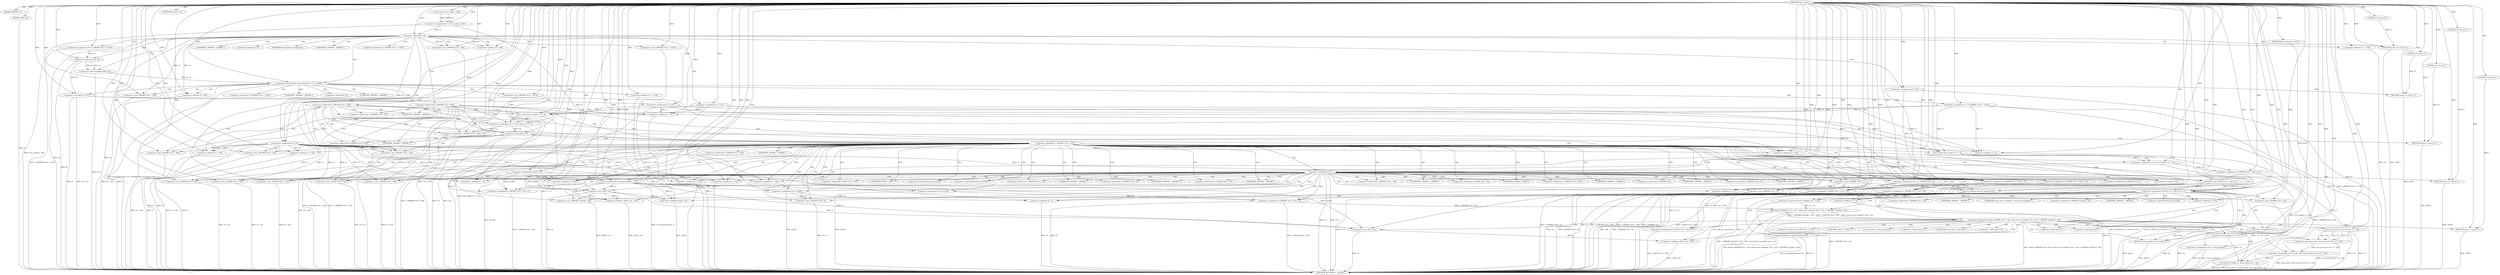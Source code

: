 digraph tftp_connect {  
"1000115" [label = "(METHOD,tftp_connect)" ]
"1000420" [label = "(METHOD_RETURN,int __fastcall)" ]
"1000116" [label = "(PARAM,_DWORD *a1)" ]
"1000117" [label = "(PARAM,_BYTE *a2)" ]
"1000133" [label = "(<operator>.assignment,v4 = Curl_ccalloc(1, 336))" ]
"1000135" [label = "(Curl_ccalloc,Curl_ccalloc(1, 336))" ]
"1000138" [label = "(<operator>.assignment,a1[188] = v4)" ]
"1000144" [label = "(<operator>.logicalNot,!v4)" ]
"1000146" [label = "(RETURN,return 27;,return 27;)" ]
"1000147" [label = "(LITERAL,27,return 27;)" ]
"1000148" [label = "(<operator>.assignment,v5 = v4)" ]
"1000151" [label = "(<operator>.assignment,v6 = *(_DWORD *)(*a1 + 1576))" ]
"1000154" [label = "(<operator>.cast,(_DWORD *)(*a1 + 1576))" ]
"1000156" [label = "(<operator>.addition,*a1 + 1576)" ]
"1000161" [label = "(IDENTIFIER,v6,if ( v6 ))" ]
"1000164" [label = "(<operator>.greaterThan,(unsigned int)(v6 - 8) > 0xFFB0)" ]
"1000165" [label = "(<operator>.cast,(unsigned int)(v6 - 8))" ]
"1000167" [label = "(<operator>.subtraction,v6 - 8)" ]
"1000171" [label = "(RETURN,return 71;,return 71;)" ]
"1000172" [label = "(LITERAL,71,return 71;)" ]
"1000173" [label = "(<operator>.assignment,v7 = *(_DWORD *)(*a1 + 1576))" ]
"1000176" [label = "(<operator>.cast,(_DWORD *)(*a1 + 1576))" ]
"1000178" [label = "(<operator>.addition,*a1 + 1576)" ]
"1000183" [label = "(<operator>.lessThan,v6 < 512)" ]
"1000186" [label = "(<operator>.assignment,v7 = 512)" ]
"1000191" [label = "(<operator>.cast,(_DWORD *)(v4 + 328))" ]
"1000193" [label = "(<operator>.addition,v4 + 328)" ]
"1000199" [label = "(<operator>.assignment,v6 = 512)" ]
"1000202" [label = "(<operator>.assignment,v7 = 512)" ]
"1000207" [label = "(<operator>.cast,(_DWORD *)(v4 + 328))" ]
"1000209" [label = "(<operator>.addition,v4 + 328)" ]
"1000213" [label = "(<operator>.assignment,v12 = Curl_ccalloc(1, v7 + 4))" ]
"1000215" [label = "(Curl_ccalloc,Curl_ccalloc(1, v7 + 4))" ]
"1000217" [label = "(<operator>.addition,v7 + 4)" ]
"1000220" [label = "(<operator>.assignment,*(_DWORD *)(v5 + 328) = v12)" ]
"1000222" [label = "(<operator>.cast,(_DWORD *)(v5 + 328))" ]
"1000224" [label = "(<operator>.addition,v5 + 328)" ]
"1000229" [label = "(<operator>.logicalNot,!v12)" ]
"1000231" [label = "(RETURN,return 27;,return 27;)" ]
"1000232" [label = "(LITERAL,27,return 27;)" ]
"1000235" [label = "(<operator>.logicalNot,!*(_DWORD *)(v5 + 332))" ]
"1000237" [label = "(<operator>.cast,(_DWORD *)(v5 + 332))" ]
"1000239" [label = "(<operator>.addition,v5 + 332)" ]
"1000243" [label = "(<operator>.assignment,v13 = Curl_ccalloc(1, v7 + 4))" ]
"1000245" [label = "(Curl_ccalloc,Curl_ccalloc(1, v7 + 4))" ]
"1000247" [label = "(<operator>.addition,v7 + 4)" ]
"1000250" [label = "(<operator>.assignment,*(_DWORD *)(v5 + 332) = v13)" ]
"1000252" [label = "(<operator>.cast,(_DWORD *)(v5 + 332))" ]
"1000254" [label = "(<operator>.addition,v5 + 332)" ]
"1000259" [label = "(<operator>.logicalNot,!v13)" ]
"1000261" [label = "(RETURN,return 27;,return 27;)" ]
"1000262" [label = "(LITERAL,27,return 27;)" ]
"1000263" [label = "(Curl_conncontrol,Curl_conncontrol(a1, 1))" ]
"1000266" [label = "(<operator>.assignment,v8 = a1[20])" ]
"1000271" [label = "(<operator>.assignment,v9 = a1[105])" ]
"1000276" [label = "(<operator>.assignment,*(_DWORD *)(v5 + 16) = a1)" ]
"1000278" [label = "(<operator>.cast,(_DWORD *)(v5 + 16))" ]
"1000280" [label = "(<operator>.addition,v5 + 16)" ]
"1000284" [label = "(<operator>.assignment,v10 = *(_DWORD *)(v8 + 4))" ]
"1000287" [label = "(<operator>.cast,(_DWORD *)(v8 + 4))" ]
"1000289" [label = "(<operator>.addition,v8 + 4)" ]
"1000292" [label = "(<operator>.assignment,*(_DWORD *)(v5 + 20) = v9)" ]
"1000294" [label = "(<operator>.cast,(_DWORD *)(v5 + 20))" ]
"1000296" [label = "(<operator>.addition,v5 + 20)" ]
"1000300" [label = "(<operator>.assignment,*(_DWORD *)(v5 + 324) = v6)" ]
"1000302" [label = "(<operator>.cast,(_DWORD *)(v5 + 324))" ]
"1000304" [label = "(<operator>.addition,v5 + 324)" ]
"1000308" [label = "(<operator>.assignment,*(_WORD *)(v5 + 52) = v10)" ]
"1000310" [label = "(<operator>.cast,(_WORD *)(v5 + 52))" ]
"1000312" [label = "(<operator>.addition,v5 + 52)" ]
"1000316" [label = "(<operator>.assignment,*(_DWORD *)(v5 + 320) = 512)" ]
"1000318" [label = "(<operator>.cast,(_DWORD *)(v5 + 320))" ]
"1000320" [label = "(<operator>.addition,v5 + 320)" ]
"1000324" [label = "(<operator>.assignment,*(_DWORD *)v5 = 0)" ]
"1000326" [label = "(<operator>.cast,(_DWORD *)v5)" ]
"1000330" [label = "(<operator>.assignment,*(_DWORD *)(v5 + 8) = -100)" ]
"1000332" [label = "(<operator>.cast,(_DWORD *)(v5 + 8))" ]
"1000334" [label = "(<operator>.addition,v5 + 8)" ]
"1000337" [label = "(<operator>.minus,-100)" ]
"1000339" [label = "(tftp_set_timeouts,tftp_set_timeouts(v5))" ]
"1000342" [label = "(<operator>.notEquals,(*((_BYTE *)a1 + 591) & 2) != 0)" ]
"1000343" [label = "(<operator>.and,*((_BYTE *)a1 + 591) & 2)" ]
"1000345" [label = "(<operator>.addition,(_BYTE *)a1 + 591)" ]
"1000346" [label = "(<operator>.cast,(_BYTE *)a1)" ]
"1000354" [label = "(Curl_pgrsStartNow,Curl_pgrsStartNow(*a1))" ]
"1000357" [label = "(<operator>.assignment,result = 0)" ]
"1000360" [label = "(<operator>.assignment,*a2 = 1)" ]
"1000364" [label = "(RETURN,return result;,return result;)" ]
"1000365" [label = "(IDENTIFIER,result,return result;)" ]
"1000367" [label = "(<operator>.logicalNot,!bind(*(_DWORD *)(v5 + 20), (const struct sockaddr *)(v5 + 52), *(_DWORD *)(a1[20] + 16)))" ]
"1000368" [label = "(bind,bind(*(_DWORD *)(v5 + 20), (const struct sockaddr *)(v5 + 52), *(_DWORD *)(a1[20] + 16)))" ]
"1000370" [label = "(<operator>.cast,(_DWORD *)(v5 + 20))" ]
"1000372" [label = "(<operator>.addition,v5 + 20)" ]
"1000375" [label = "(<operator>.cast,(const struct sockaddr *)(v5 + 52))" ]
"1000377" [label = "(<operator>.addition,v5 + 52)" ]
"1000381" [label = "(<operator>.cast,(_DWORD *)(a1[20] + 16))" ]
"1000383" [label = "(<operator>.addition,a1[20] + 16)" ]
"1000389" [label = "(<operators>.assignmentOr,*((_BYTE *)a1 + 591) |= 2u)" ]
"1000391" [label = "(<operator>.addition,(_BYTE *)a1 + 591)" ]
"1000392" [label = "(<operator>.cast,(_BYTE *)a1)" ]
"1000398" [label = "(<operator>.assignment,v14 = _errno_location())" ]
"1000401" [label = "(<operator>.assignment,v15 = *a1)" ]
"1000405" [label = "(<operator>.assignment,v16 = (const char *)Curl_strerror(*v14, v17, 128))" ]
"1000407" [label = "(<operator>.cast,(const char *)Curl_strerror(*v14, v17, 128))" ]
"1000409" [label = "(Curl_strerror,Curl_strerror(*v14, v17, 128))" ]
"1000414" [label = "(Curl_failf,Curl_failf(v15, \"bind() failed; %s\", v16))" ]
"1000418" [label = "(RETURN,return 7;,return 7;)" ]
"1000419" [label = "(LITERAL,7,return 7;)" ]
"1000153" [label = "(<operator>.indirection,*(_DWORD *)(*a1 + 1576))" ]
"1000155" [label = "(UNKNOWN,_DWORD *,_DWORD *)" ]
"1000157" [label = "(<operator>.indirection,*a1)" ]
"1000166" [label = "(UNKNOWN,unsigned int,unsigned int)" ]
"1000175" [label = "(<operator>.indirection,*(_DWORD *)(*a1 + 1576))" ]
"1000177" [label = "(UNKNOWN,_DWORD *,_DWORD *)" ]
"1000179" [label = "(<operator>.indirection,*a1)" ]
"1000190" [label = "(<operator>.indirection,*(_DWORD *)(v4 + 328))" ]
"1000192" [label = "(UNKNOWN,_DWORD *,_DWORD *)" ]
"1000206" [label = "(<operator>.indirection,*(_DWORD *)(v4 + 328))" ]
"1000208" [label = "(UNKNOWN,_DWORD *,_DWORD *)" ]
"1000221" [label = "(<operator>.indirection,*(_DWORD *)(v5 + 328))" ]
"1000223" [label = "(UNKNOWN,_DWORD *,_DWORD *)" ]
"1000236" [label = "(<operator>.indirection,*(_DWORD *)(v5 + 332))" ]
"1000238" [label = "(UNKNOWN,_DWORD *,_DWORD *)" ]
"1000251" [label = "(<operator>.indirection,*(_DWORD *)(v5 + 332))" ]
"1000253" [label = "(UNKNOWN,_DWORD *,_DWORD *)" ]
"1000268" [label = "(<operator>.indirectIndexAccess,a1[20])" ]
"1000273" [label = "(<operator>.indirectIndexAccess,a1[105])" ]
"1000277" [label = "(<operator>.indirection,*(_DWORD *)(v5 + 16))" ]
"1000279" [label = "(UNKNOWN,_DWORD *,_DWORD *)" ]
"1000286" [label = "(<operator>.indirection,*(_DWORD *)(v8 + 4))" ]
"1000288" [label = "(UNKNOWN,_DWORD *,_DWORD *)" ]
"1000293" [label = "(<operator>.indirection,*(_DWORD *)(v5 + 20))" ]
"1000295" [label = "(UNKNOWN,_DWORD *,_DWORD *)" ]
"1000301" [label = "(<operator>.indirection,*(_DWORD *)(v5 + 324))" ]
"1000303" [label = "(UNKNOWN,_DWORD *,_DWORD *)" ]
"1000309" [label = "(<operator>.indirection,*(_WORD *)(v5 + 52))" ]
"1000311" [label = "(UNKNOWN,_WORD *,_WORD *)" ]
"1000317" [label = "(<operator>.indirection,*(_DWORD *)(v5 + 320))" ]
"1000319" [label = "(UNKNOWN,_DWORD *,_DWORD *)" ]
"1000325" [label = "(<operator>.indirection,*(_DWORD *)v5)" ]
"1000327" [label = "(UNKNOWN,_DWORD *,_DWORD *)" ]
"1000331" [label = "(<operator>.indirection,*(_DWORD *)(v5 + 8))" ]
"1000333" [label = "(UNKNOWN,_DWORD *,_DWORD *)" ]
"1000344" [label = "(<operator>.indirection,*((_BYTE *)a1 + 591))" ]
"1000347" [label = "(UNKNOWN,_BYTE *,_BYTE *)" ]
"1000355" [label = "(<operator>.indirection,*a1)" ]
"1000361" [label = "(<operator>.indirection,*a2)" ]
"1000369" [label = "(<operator>.indirection,*(_DWORD *)(v5 + 20))" ]
"1000371" [label = "(UNKNOWN,_DWORD *,_DWORD *)" ]
"1000376" [label = "(UNKNOWN,const struct sockaddr *,const struct sockaddr *)" ]
"1000380" [label = "(<operator>.indirection,*(_DWORD *)(a1[20] + 16))" ]
"1000382" [label = "(UNKNOWN,_DWORD *,_DWORD *)" ]
"1000384" [label = "(<operator>.indirectIndexAccess,a1[20])" ]
"1000390" [label = "(<operator>.indirection,*((_BYTE *)a1 + 591))" ]
"1000393" [label = "(UNKNOWN,_BYTE *,_BYTE *)" ]
"1000400" [label = "(_errno_location,_errno_location())" ]
"1000403" [label = "(<operator>.indirection,*a1)" ]
"1000408" [label = "(UNKNOWN,const char *,const char *)" ]
"1000410" [label = "(<operator>.indirection,*v14)" ]
  "1000231" -> "1000420"  [ label = "DDG: <RET>"] 
  "1000418" -> "1000420"  [ label = "DDG: <RET>"] 
  "1000364" -> "1000420"  [ label = "DDG: <RET>"] 
  "1000173" -> "1000420"  [ label = "DDG: v7"] 
  "1000191" -> "1000420"  [ label = "DDG: v4 + 328"] 
  "1000259" -> "1000420"  [ label = "DDG: v13"] 
  "1000287" -> "1000420"  [ label = "DDG: v8 + 4"] 
  "1000164" -> "1000420"  [ label = "DDG: (unsigned int)(v6 - 8) > 0xFFB0"] 
  "1000165" -> "1000420"  [ label = "DDG: v6 - 8"] 
  "1000144" -> "1000420"  [ label = "DDG: !v4"] 
  "1000217" -> "1000420"  [ label = "DDG: v7"] 
  "1000193" -> "1000420"  [ label = "DDG: v4"] 
  "1000342" -> "1000420"  [ label = "DDG: (*((_BYTE *)a1 + 591) & 2) != 0"] 
  "1000392" -> "1000420"  [ label = "DDG: a1"] 
  "1000199" -> "1000420"  [ label = "DDG: v6"] 
  "1000346" -> "1000420"  [ label = "DDG: a1"] 
  "1000405" -> "1000420"  [ label = "DDG: (const char *)Curl_strerror(*v14, v17, 128)"] 
  "1000202" -> "1000420"  [ label = "DDG: v7"] 
  "1000138" -> "1000420"  [ label = "DDG: a1[188]"] 
  "1000117" -> "1000420"  [ label = "DDG: a2"] 
  "1000300" -> "1000420"  [ label = "DDG: v6"] 
  "1000324" -> "1000420"  [ label = "DDG: *(_DWORD *)v5"] 
  "1000237" -> "1000420"  [ label = "DDG: v5 + 332"] 
  "1000343" -> "1000420"  [ label = "DDG: *((_BYTE *)a1 + 591)"] 
  "1000259" -> "1000420"  [ label = "DDG: !v13"] 
  "1000330" -> "1000420"  [ label = "DDG: -100"] 
  "1000414" -> "1000420"  [ label = "DDG: v15"] 
  "1000183" -> "1000420"  [ label = "DDG: v6"] 
  "1000414" -> "1000420"  [ label = "DDG: v16"] 
  "1000156" -> "1000420"  [ label = "DDG: *a1"] 
  "1000215" -> "1000420"  [ label = "DDG: v7 + 4"] 
  "1000176" -> "1000420"  [ label = "DDG: *a1 + 1576"] 
  "1000332" -> "1000420"  [ label = "DDG: v5 + 8"] 
  "1000229" -> "1000420"  [ label = "DDG: v12"] 
  "1000368" -> "1000420"  [ label = "DDG: *(_DWORD *)(v5 + 20)"] 
  "1000391" -> "1000420"  [ label = "DDG: (_BYTE *)a1"] 
  "1000229" -> "1000420"  [ label = "DDG: !v12"] 
  "1000289" -> "1000420"  [ label = "DDG: v8"] 
  "1000220" -> "1000420"  [ label = "DDG: *(_DWORD *)(v5 + 328)"] 
  "1000368" -> "1000420"  [ label = "DDG: *(_DWORD *)(a1[20] + 16)"] 
  "1000354" -> "1000420"  [ label = "DDG: *a1"] 
  "1000294" -> "1000420"  [ label = "DDG: v5 + 20"] 
  "1000318" -> "1000420"  [ label = "DDG: v5 + 320"] 
  "1000383" -> "1000420"  [ label = "DDG: a1[20]"] 
  "1000300" -> "1000420"  [ label = "DDG: *(_DWORD *)(v5 + 324)"] 
  "1000151" -> "1000420"  [ label = "DDG: *(_DWORD *)(*a1 + 1576)"] 
  "1000398" -> "1000420"  [ label = "DDG: _errno_location()"] 
  "1000367" -> "1000420"  [ label = "DDG: bind(*(_DWORD *)(v5 + 20), (const struct sockaddr *)(v5 + 52), *(_DWORD *)(a1[20] + 16))"] 
  "1000266" -> "1000420"  [ label = "DDG: a1[20]"] 
  "1000183" -> "1000420"  [ label = "DDG: v6 < 512"] 
  "1000222" -> "1000420"  [ label = "DDG: v5 + 328"] 
  "1000148" -> "1000420"  [ label = "DDG: v4"] 
  "1000148" -> "1000420"  [ label = "DDG: v5"] 
  "1000235" -> "1000420"  [ label = "DDG: *(_DWORD *)(v5 + 332)"] 
  "1000245" -> "1000420"  [ label = "DDG: v7 + 4"] 
  "1000213" -> "1000420"  [ label = "DDG: Curl_ccalloc(1, v7 + 4)"] 
  "1000401" -> "1000420"  [ label = "DDG: *a1"] 
  "1000276" -> "1000420"  [ label = "DDG: *(_DWORD *)(v5 + 16)"] 
  "1000409" -> "1000420"  [ label = "DDG: *v14"] 
  "1000263" -> "1000420"  [ label = "DDG: Curl_conncontrol(a1, 1)"] 
  "1000302" -> "1000420"  [ label = "DDG: v5 + 324"] 
  "1000345" -> "1000420"  [ label = "DDG: (_BYTE *)a1"] 
  "1000367" -> "1000420"  [ label = "DDG: !bind(*(_DWORD *)(v5 + 20), (const struct sockaddr *)(v5 + 52), *(_DWORD *)(a1[20] + 16))"] 
  "1000377" -> "1000420"  [ label = "DDG: v5"] 
  "1000292" -> "1000420"  [ label = "DDG: *(_DWORD *)(v5 + 20)"] 
  "1000254" -> "1000420"  [ label = "DDG: v5"] 
  "1000360" -> "1000420"  [ label = "DDG: *a2"] 
  "1000247" -> "1000420"  [ label = "DDG: v7"] 
  "1000342" -> "1000420"  [ label = "DDG: *((_BYTE *)a1 + 591) & 2"] 
  "1000284" -> "1000420"  [ label = "DDG: *(_DWORD *)(v8 + 4)"] 
  "1000224" -> "1000420"  [ label = "DDG: v5"] 
  "1000370" -> "1000420"  [ label = "DDG: v5 + 20"] 
  "1000316" -> "1000420"  [ label = "DDG: *(_DWORD *)(v5 + 320)"] 
  "1000207" -> "1000420"  [ label = "DDG: v4 + 328"] 
  "1000308" -> "1000420"  [ label = "DDG: v10"] 
  "1000133" -> "1000420"  [ label = "DDG: Curl_ccalloc(1, 336)"] 
  "1000278" -> "1000420"  [ label = "DDG: v5 + 16"] 
  "1000154" -> "1000420"  [ label = "DDG: *a1 + 1576"] 
  "1000186" -> "1000420"  [ label = "DDG: v7"] 
  "1000271" -> "1000420"  [ label = "DDG: a1[105]"] 
  "1000375" -> "1000420"  [ label = "DDG: v5 + 52"] 
  "1000178" -> "1000420"  [ label = "DDG: *a1"] 
  "1000292" -> "1000420"  [ label = "DDG: v9"] 
  "1000339" -> "1000420"  [ label = "DDG: tftp_set_timeouts(v5)"] 
  "1000354" -> "1000420"  [ label = "DDG: Curl_pgrsStartNow(*a1)"] 
  "1000368" -> "1000420"  [ label = "DDG: (const struct sockaddr *)(v5 + 52)"] 
  "1000407" -> "1000420"  [ label = "DDG: Curl_strerror(*v14, v17, 128)"] 
  "1000409" -> "1000420"  [ label = "DDG: v17"] 
  "1000144" -> "1000420"  [ label = "DDG: v4"] 
  "1000381" -> "1000420"  [ label = "DDG: a1[20] + 16"] 
  "1000209" -> "1000420"  [ label = "DDG: v4"] 
  "1000398" -> "1000420"  [ label = "DDG: v14"] 
  "1000339" -> "1000420"  [ label = "DDG: v5"] 
  "1000252" -> "1000420"  [ label = "DDG: v5 + 332"] 
  "1000308" -> "1000420"  [ label = "DDG: *(_WORD *)(v5 + 52)"] 
  "1000173" -> "1000420"  [ label = "DDG: *(_DWORD *)(*a1 + 1576)"] 
  "1000243" -> "1000420"  [ label = "DDG: Curl_ccalloc(1, v7 + 4)"] 
  "1000357" -> "1000420"  [ label = "DDG: result"] 
  "1000310" -> "1000420"  [ label = "DDG: v5 + 52"] 
  "1000167" -> "1000420"  [ label = "DDG: v6"] 
  "1000164" -> "1000420"  [ label = "DDG: (unsigned int)(v6 - 8)"] 
  "1000389" -> "1000420"  [ label = "DDG: *((_BYTE *)a1 + 591)"] 
  "1000235" -> "1000420"  [ label = "DDG: !*(_DWORD *)(v5 + 332)"] 
  "1000250" -> "1000420"  [ label = "DDG: *(_DWORD *)(v5 + 332)"] 
  "1000414" -> "1000420"  [ label = "DDG: Curl_failf(v15, \"bind() failed; %s\", v16)"] 
  "1000330" -> "1000420"  [ label = "DDG: *(_DWORD *)(v5 + 8)"] 
  "1000146" -> "1000420"  [ label = "DDG: <RET>"] 
  "1000171" -> "1000420"  [ label = "DDG: <RET>"] 
  "1000261" -> "1000420"  [ label = "DDG: <RET>"] 
  "1000115" -> "1000116"  [ label = "DDG: "] 
  "1000115" -> "1000117"  [ label = "DDG: "] 
  "1000135" -> "1000133"  [ label = "DDG: 1"] 
  "1000135" -> "1000133"  [ label = "DDG: 336"] 
  "1000115" -> "1000133"  [ label = "DDG: "] 
  "1000115" -> "1000135"  [ label = "DDG: "] 
  "1000133" -> "1000138"  [ label = "DDG: v4"] 
  "1000115" -> "1000138"  [ label = "DDG: "] 
  "1000115" -> "1000144"  [ label = "DDG: "] 
  "1000133" -> "1000144"  [ label = "DDG: v4"] 
  "1000147" -> "1000146"  [ label = "DDG: 27"] 
  "1000115" -> "1000146"  [ label = "DDG: "] 
  "1000115" -> "1000147"  [ label = "DDG: "] 
  "1000144" -> "1000148"  [ label = "DDG: v4"] 
  "1000115" -> "1000148"  [ label = "DDG: "] 
  "1000115" -> "1000151"  [ label = "DDG: "] 
  "1000115" -> "1000154"  [ label = "DDG: "] 
  "1000115" -> "1000156"  [ label = "DDG: "] 
  "1000115" -> "1000161"  [ label = "DDG: "] 
  "1000165" -> "1000164"  [ label = "DDG: v6 - 8"] 
  "1000167" -> "1000165"  [ label = "DDG: v6"] 
  "1000167" -> "1000165"  [ label = "DDG: 8"] 
  "1000151" -> "1000167"  [ label = "DDG: v6"] 
  "1000115" -> "1000167"  [ label = "DDG: "] 
  "1000115" -> "1000164"  [ label = "DDG: "] 
  "1000172" -> "1000171"  [ label = "DDG: 71"] 
  "1000115" -> "1000171"  [ label = "DDG: "] 
  "1000115" -> "1000172"  [ label = "DDG: "] 
  "1000115" -> "1000173"  [ label = "DDG: "] 
  "1000115" -> "1000176"  [ label = "DDG: "] 
  "1000115" -> "1000178"  [ label = "DDG: "] 
  "1000167" -> "1000183"  [ label = "DDG: v6"] 
  "1000115" -> "1000183"  [ label = "DDG: "] 
  "1000115" -> "1000186"  [ label = "DDG: "] 
  "1000115" -> "1000191"  [ label = "DDG: "] 
  "1000144" -> "1000191"  [ label = "DDG: v4"] 
  "1000115" -> "1000193"  [ label = "DDG: "] 
  "1000144" -> "1000193"  [ label = "DDG: v4"] 
  "1000115" -> "1000199"  [ label = "DDG: "] 
  "1000115" -> "1000202"  [ label = "DDG: "] 
  "1000115" -> "1000207"  [ label = "DDG: "] 
  "1000144" -> "1000207"  [ label = "DDG: v4"] 
  "1000115" -> "1000209"  [ label = "DDG: "] 
  "1000144" -> "1000209"  [ label = "DDG: v4"] 
  "1000215" -> "1000213"  [ label = "DDG: 1"] 
  "1000215" -> "1000213"  [ label = "DDG: v7 + 4"] 
  "1000115" -> "1000213"  [ label = "DDG: "] 
  "1000115" -> "1000215"  [ label = "DDG: "] 
  "1000202" -> "1000215"  [ label = "DDG: v7"] 
  "1000173" -> "1000215"  [ label = "DDG: v7"] 
  "1000186" -> "1000215"  [ label = "DDG: v7"] 
  "1000202" -> "1000217"  [ label = "DDG: v7"] 
  "1000173" -> "1000217"  [ label = "DDG: v7"] 
  "1000186" -> "1000217"  [ label = "DDG: v7"] 
  "1000115" -> "1000217"  [ label = "DDG: "] 
  "1000213" -> "1000220"  [ label = "DDG: v12"] 
  "1000115" -> "1000220"  [ label = "DDG: "] 
  "1000148" -> "1000222"  [ label = "DDG: v5"] 
  "1000115" -> "1000222"  [ label = "DDG: "] 
  "1000148" -> "1000224"  [ label = "DDG: v5"] 
  "1000115" -> "1000224"  [ label = "DDG: "] 
  "1000115" -> "1000229"  [ label = "DDG: "] 
  "1000213" -> "1000229"  [ label = "DDG: v12"] 
  "1000232" -> "1000231"  [ label = "DDG: 27"] 
  "1000115" -> "1000231"  [ label = "DDG: "] 
  "1000115" -> "1000232"  [ label = "DDG: "] 
  "1000148" -> "1000237"  [ label = "DDG: v5"] 
  "1000115" -> "1000237"  [ label = "DDG: "] 
  "1000148" -> "1000239"  [ label = "DDG: v5"] 
  "1000115" -> "1000239"  [ label = "DDG: "] 
  "1000245" -> "1000243"  [ label = "DDG: 1"] 
  "1000245" -> "1000243"  [ label = "DDG: v7 + 4"] 
  "1000115" -> "1000243"  [ label = "DDG: "] 
  "1000115" -> "1000245"  [ label = "DDG: "] 
  "1000202" -> "1000245"  [ label = "DDG: v7"] 
  "1000173" -> "1000245"  [ label = "DDG: v7"] 
  "1000186" -> "1000245"  [ label = "DDG: v7"] 
  "1000202" -> "1000247"  [ label = "DDG: v7"] 
  "1000173" -> "1000247"  [ label = "DDG: v7"] 
  "1000186" -> "1000247"  [ label = "DDG: v7"] 
  "1000115" -> "1000247"  [ label = "DDG: "] 
  "1000243" -> "1000250"  [ label = "DDG: v13"] 
  "1000115" -> "1000250"  [ label = "DDG: "] 
  "1000115" -> "1000252"  [ label = "DDG: "] 
  "1000148" -> "1000252"  [ label = "DDG: v5"] 
  "1000115" -> "1000254"  [ label = "DDG: "] 
  "1000148" -> "1000254"  [ label = "DDG: v5"] 
  "1000115" -> "1000259"  [ label = "DDG: "] 
  "1000243" -> "1000259"  [ label = "DDG: v13"] 
  "1000262" -> "1000261"  [ label = "DDG: 27"] 
  "1000115" -> "1000261"  [ label = "DDG: "] 
  "1000115" -> "1000262"  [ label = "DDG: "] 
  "1000138" -> "1000263"  [ label = "DDG: a1[188]"] 
  "1000115" -> "1000263"  [ label = "DDG: "] 
  "1000263" -> "1000266"  [ label = "DDG: a1"] 
  "1000115" -> "1000266"  [ label = "DDG: "] 
  "1000263" -> "1000271"  [ label = "DDG: a1"] 
  "1000115" -> "1000271"  [ label = "DDG: "] 
  "1000138" -> "1000276"  [ label = "DDG: a1[188]"] 
  "1000263" -> "1000276"  [ label = "DDG: a1"] 
  "1000115" -> "1000276"  [ label = "DDG: "] 
  "1000115" -> "1000278"  [ label = "DDG: "] 
  "1000148" -> "1000278"  [ label = "DDG: v5"] 
  "1000115" -> "1000280"  [ label = "DDG: "] 
  "1000148" -> "1000280"  [ label = "DDG: v5"] 
  "1000115" -> "1000284"  [ label = "DDG: "] 
  "1000266" -> "1000287"  [ label = "DDG: v8"] 
  "1000115" -> "1000287"  [ label = "DDG: "] 
  "1000266" -> "1000289"  [ label = "DDG: v8"] 
  "1000115" -> "1000289"  [ label = "DDG: "] 
  "1000271" -> "1000292"  [ label = "DDG: v9"] 
  "1000115" -> "1000292"  [ label = "DDG: "] 
  "1000115" -> "1000294"  [ label = "DDG: "] 
  "1000148" -> "1000294"  [ label = "DDG: v5"] 
  "1000115" -> "1000296"  [ label = "DDG: "] 
  "1000148" -> "1000296"  [ label = "DDG: v5"] 
  "1000199" -> "1000300"  [ label = "DDG: v6"] 
  "1000183" -> "1000300"  [ label = "DDG: v6"] 
  "1000115" -> "1000300"  [ label = "DDG: "] 
  "1000115" -> "1000302"  [ label = "DDG: "] 
  "1000148" -> "1000302"  [ label = "DDG: v5"] 
  "1000115" -> "1000304"  [ label = "DDG: "] 
  "1000148" -> "1000304"  [ label = "DDG: v5"] 
  "1000284" -> "1000308"  [ label = "DDG: v10"] 
  "1000115" -> "1000308"  [ label = "DDG: "] 
  "1000115" -> "1000310"  [ label = "DDG: "] 
  "1000148" -> "1000310"  [ label = "DDG: v5"] 
  "1000115" -> "1000312"  [ label = "DDG: "] 
  "1000148" -> "1000312"  [ label = "DDG: v5"] 
  "1000115" -> "1000316"  [ label = "DDG: "] 
  "1000115" -> "1000318"  [ label = "DDG: "] 
  "1000148" -> "1000318"  [ label = "DDG: v5"] 
  "1000115" -> "1000320"  [ label = "DDG: "] 
  "1000148" -> "1000320"  [ label = "DDG: v5"] 
  "1000115" -> "1000324"  [ label = "DDG: "] 
  "1000115" -> "1000326"  [ label = "DDG: "] 
  "1000148" -> "1000326"  [ label = "DDG: v5"] 
  "1000337" -> "1000330"  [ label = "DDG: 100"] 
  "1000326" -> "1000332"  [ label = "DDG: v5"] 
  "1000115" -> "1000332"  [ label = "DDG: "] 
  "1000326" -> "1000334"  [ label = "DDG: v5"] 
  "1000115" -> "1000334"  [ label = "DDG: "] 
  "1000115" -> "1000337"  [ label = "DDG: "] 
  "1000115" -> "1000339"  [ label = "DDG: "] 
  "1000326" -> "1000339"  [ label = "DDG: v5"] 
  "1000343" -> "1000342"  [ label = "DDG: *((_BYTE *)a1 + 591)"] 
  "1000343" -> "1000342"  [ label = "DDG: 2"] 
  "1000346" -> "1000345"  [ label = "DDG: a1"] 
  "1000138" -> "1000346"  [ label = "DDG: a1[188]"] 
  "1000115" -> "1000346"  [ label = "DDG: "] 
  "1000263" -> "1000346"  [ label = "DDG: a1"] 
  "1000115" -> "1000345"  [ label = "DDG: "] 
  "1000115" -> "1000343"  [ label = "DDG: "] 
  "1000115" -> "1000342"  [ label = "DDG: "] 
  "1000115" -> "1000357"  [ label = "DDG: "] 
  "1000115" -> "1000360"  [ label = "DDG: "] 
  "1000365" -> "1000364"  [ label = "DDG: result"] 
  "1000357" -> "1000364"  [ label = "DDG: result"] 
  "1000115" -> "1000365"  [ label = "DDG: "] 
  "1000368" -> "1000367"  [ label = "DDG: *(_DWORD *)(v5 + 20)"] 
  "1000368" -> "1000367"  [ label = "DDG: (const struct sockaddr *)(v5 + 52)"] 
  "1000368" -> "1000367"  [ label = "DDG: *(_DWORD *)(a1[20] + 16)"] 
  "1000292" -> "1000368"  [ label = "DDG: *(_DWORD *)(v5 + 20)"] 
  "1000339" -> "1000370"  [ label = "DDG: v5"] 
  "1000115" -> "1000370"  [ label = "DDG: "] 
  "1000339" -> "1000372"  [ label = "DDG: v5"] 
  "1000115" -> "1000372"  [ label = "DDG: "] 
  "1000375" -> "1000368"  [ label = "DDG: v5 + 52"] 
  "1000115" -> "1000375"  [ label = "DDG: "] 
  "1000339" -> "1000375"  [ label = "DDG: v5"] 
  "1000115" -> "1000377"  [ label = "DDG: "] 
  "1000339" -> "1000377"  [ label = "DDG: v5"] 
  "1000346" -> "1000381"  [ label = "DDG: a1"] 
  "1000263" -> "1000381"  [ label = "DDG: a1"] 
  "1000115" -> "1000381"  [ label = "DDG: "] 
  "1000346" -> "1000383"  [ label = "DDG: a1"] 
  "1000263" -> "1000383"  [ label = "DDG: a1"] 
  "1000115" -> "1000383"  [ label = "DDG: "] 
  "1000115" -> "1000389"  [ label = "DDG: "] 
  "1000343" -> "1000389"  [ label = "DDG: *((_BYTE *)a1 + 591)"] 
  "1000392" -> "1000391"  [ label = "DDG: a1"] 
  "1000346" -> "1000392"  [ label = "DDG: a1"] 
  "1000138" -> "1000392"  [ label = "DDG: a1[188]"] 
  "1000115" -> "1000392"  [ label = "DDG: "] 
  "1000263" -> "1000392"  [ label = "DDG: a1"] 
  "1000115" -> "1000391"  [ label = "DDG: "] 
  "1000115" -> "1000398"  [ label = "DDG: "] 
  "1000115" -> "1000401"  [ label = "DDG: "] 
  "1000407" -> "1000405"  [ label = "DDG: Curl_strerror(*v14, v17, 128)"] 
  "1000115" -> "1000405"  [ label = "DDG: "] 
  "1000409" -> "1000407"  [ label = "DDG: *v14"] 
  "1000409" -> "1000407"  [ label = "DDG: v17"] 
  "1000409" -> "1000407"  [ label = "DDG: 128"] 
  "1000115" -> "1000409"  [ label = "DDG: "] 
  "1000401" -> "1000414"  [ label = "DDG: v15"] 
  "1000115" -> "1000414"  [ label = "DDG: "] 
  "1000405" -> "1000414"  [ label = "DDG: v16"] 
  "1000419" -> "1000418"  [ label = "DDG: 7"] 
  "1000115" -> "1000418"  [ label = "DDG: "] 
  "1000115" -> "1000419"  [ label = "DDG: "] 
  "1000144" -> "1000157"  [ label = "CDG: "] 
  "1000144" -> "1000156"  [ label = "CDG: "] 
  "1000144" -> "1000155"  [ label = "CDG: "] 
  "1000144" -> "1000154"  [ label = "CDG: "] 
  "1000144" -> "1000153"  [ label = "CDG: "] 
  "1000144" -> "1000151"  [ label = "CDG: "] 
  "1000144" -> "1000148"  [ label = "CDG: "] 
  "1000144" -> "1000146"  [ label = "CDG: "] 
  "1000144" -> "1000167"  [ label = "CDG: "] 
  "1000144" -> "1000166"  [ label = "CDG: "] 
  "1000144" -> "1000165"  [ label = "CDG: "] 
  "1000144" -> "1000164"  [ label = "CDG: "] 
  "1000144" -> "1000208"  [ label = "CDG: "] 
  "1000144" -> "1000207"  [ label = "CDG: "] 
  "1000144" -> "1000206"  [ label = "CDG: "] 
  "1000144" -> "1000202"  [ label = "CDG: "] 
  "1000144" -> "1000199"  [ label = "CDG: "] 
  "1000144" -> "1000209"  [ label = "CDG: "] 
  "1000164" -> "1000176"  [ label = "CDG: "] 
  "1000164" -> "1000175"  [ label = "CDG: "] 
  "1000164" -> "1000173"  [ label = "CDG: "] 
  "1000164" -> "1000171"  [ label = "CDG: "] 
  "1000164" -> "1000192"  [ label = "CDG: "] 
  "1000164" -> "1000191"  [ label = "CDG: "] 
  "1000164" -> "1000190"  [ label = "CDG: "] 
  "1000164" -> "1000183"  [ label = "CDG: "] 
  "1000164" -> "1000179"  [ label = "CDG: "] 
  "1000164" -> "1000178"  [ label = "CDG: "] 
  "1000164" -> "1000177"  [ label = "CDG: "] 
  "1000164" -> "1000193"  [ label = "CDG: "] 
  "1000183" -> "1000186"  [ label = "CDG: "] 
  "1000190" -> "1000224"  [ label = "CDG: "] 
  "1000190" -> "1000223"  [ label = "CDG: "] 
  "1000190" -> "1000222"  [ label = "CDG: "] 
  "1000190" -> "1000221"  [ label = "CDG: "] 
  "1000190" -> "1000220"  [ label = "CDG: "] 
  "1000190" -> "1000217"  [ label = "CDG: "] 
  "1000190" -> "1000215"  [ label = "CDG: "] 
  "1000190" -> "1000213"  [ label = "CDG: "] 
  "1000190" -> "1000239"  [ label = "CDG: "] 
  "1000190" -> "1000238"  [ label = "CDG: "] 
  "1000190" -> "1000237"  [ label = "CDG: "] 
  "1000190" -> "1000236"  [ label = "CDG: "] 
  "1000190" -> "1000235"  [ label = "CDG: "] 
  "1000190" -> "1000229"  [ label = "CDG: "] 
  "1000206" -> "1000224"  [ label = "CDG: "] 
  "1000206" -> "1000223"  [ label = "CDG: "] 
  "1000206" -> "1000222"  [ label = "CDG: "] 
  "1000206" -> "1000221"  [ label = "CDG: "] 
  "1000206" -> "1000220"  [ label = "CDG: "] 
  "1000206" -> "1000217"  [ label = "CDG: "] 
  "1000206" -> "1000215"  [ label = "CDG: "] 
  "1000206" -> "1000213"  [ label = "CDG: "] 
  "1000206" -> "1000239"  [ label = "CDG: "] 
  "1000206" -> "1000238"  [ label = "CDG: "] 
  "1000206" -> "1000237"  [ label = "CDG: "] 
  "1000206" -> "1000236"  [ label = "CDG: "] 
  "1000206" -> "1000235"  [ label = "CDG: "] 
  "1000206" -> "1000229"  [ label = "CDG: "] 
  "1000229" -> "1000239"  [ label = "CDG: "] 
  "1000229" -> "1000238"  [ label = "CDG: "] 
  "1000229" -> "1000237"  [ label = "CDG: "] 
  "1000229" -> "1000236"  [ label = "CDG: "] 
  "1000229" -> "1000235"  [ label = "CDG: "] 
  "1000229" -> "1000231"  [ label = "CDG: "] 
  "1000235" -> "1000254"  [ label = "CDG: "] 
  "1000235" -> "1000253"  [ label = "CDG: "] 
  "1000235" -> "1000252"  [ label = "CDG: "] 
  "1000235" -> "1000251"  [ label = "CDG: "] 
  "1000235" -> "1000250"  [ label = "CDG: "] 
  "1000235" -> "1000247"  [ label = "CDG: "] 
  "1000235" -> "1000245"  [ label = "CDG: "] 
  "1000235" -> "1000243"  [ label = "CDG: "] 
  "1000235" -> "1000271"  [ label = "CDG: "] 
  "1000235" -> "1000268"  [ label = "CDG: "] 
  "1000235" -> "1000266"  [ label = "CDG: "] 
  "1000235" -> "1000263"  [ label = "CDG: "] 
  "1000235" -> "1000259"  [ label = "CDG: "] 
  "1000235" -> "1000288"  [ label = "CDG: "] 
  "1000235" -> "1000287"  [ label = "CDG: "] 
  "1000235" -> "1000286"  [ label = "CDG: "] 
  "1000235" -> "1000284"  [ label = "CDG: "] 
  "1000235" -> "1000280"  [ label = "CDG: "] 
  "1000235" -> "1000279"  [ label = "CDG: "] 
  "1000235" -> "1000278"  [ label = "CDG: "] 
  "1000235" -> "1000277"  [ label = "CDG: "] 
  "1000235" -> "1000276"  [ label = "CDG: "] 
  "1000235" -> "1000273"  [ label = "CDG: "] 
  "1000235" -> "1000304"  [ label = "CDG: "] 
  "1000235" -> "1000303"  [ label = "CDG: "] 
  "1000235" -> "1000302"  [ label = "CDG: "] 
  "1000235" -> "1000301"  [ label = "CDG: "] 
  "1000235" -> "1000300"  [ label = "CDG: "] 
  "1000235" -> "1000296"  [ label = "CDG: "] 
  "1000235" -> "1000295"  [ label = "CDG: "] 
  "1000235" -> "1000294"  [ label = "CDG: "] 
  "1000235" -> "1000293"  [ label = "CDG: "] 
  "1000235" -> "1000292"  [ label = "CDG: "] 
  "1000235" -> "1000289"  [ label = "CDG: "] 
  "1000235" -> "1000320"  [ label = "CDG: "] 
  "1000235" -> "1000319"  [ label = "CDG: "] 
  "1000235" -> "1000318"  [ label = "CDG: "] 
  "1000235" -> "1000317"  [ label = "CDG: "] 
  "1000235" -> "1000316"  [ label = "CDG: "] 
  "1000235" -> "1000312"  [ label = "CDG: "] 
  "1000235" -> "1000311"  [ label = "CDG: "] 
  "1000235" -> "1000310"  [ label = "CDG: "] 
  "1000235" -> "1000309"  [ label = "CDG: "] 
  "1000235" -> "1000308"  [ label = "CDG: "] 
  "1000235" -> "1000334"  [ label = "CDG: "] 
  "1000235" -> "1000333"  [ label = "CDG: "] 
  "1000235" -> "1000332"  [ label = "CDG: "] 
  "1000235" -> "1000331"  [ label = "CDG: "] 
  "1000235" -> "1000330"  [ label = "CDG: "] 
  "1000235" -> "1000327"  [ label = "CDG: "] 
  "1000235" -> "1000326"  [ label = "CDG: "] 
  "1000235" -> "1000325"  [ label = "CDG: "] 
  "1000235" -> "1000324"  [ label = "CDG: "] 
  "1000235" -> "1000347"  [ label = "CDG: "] 
  "1000235" -> "1000346"  [ label = "CDG: "] 
  "1000235" -> "1000345"  [ label = "CDG: "] 
  "1000235" -> "1000344"  [ label = "CDG: "] 
  "1000235" -> "1000343"  [ label = "CDG: "] 
  "1000235" -> "1000342"  [ label = "CDG: "] 
  "1000235" -> "1000339"  [ label = "CDG: "] 
  "1000235" -> "1000337"  [ label = "CDG: "] 
  "1000259" -> "1000271"  [ label = "CDG: "] 
  "1000259" -> "1000268"  [ label = "CDG: "] 
  "1000259" -> "1000266"  [ label = "CDG: "] 
  "1000259" -> "1000263"  [ label = "CDG: "] 
  "1000259" -> "1000261"  [ label = "CDG: "] 
  "1000259" -> "1000288"  [ label = "CDG: "] 
  "1000259" -> "1000287"  [ label = "CDG: "] 
  "1000259" -> "1000286"  [ label = "CDG: "] 
  "1000259" -> "1000284"  [ label = "CDG: "] 
  "1000259" -> "1000280"  [ label = "CDG: "] 
  "1000259" -> "1000279"  [ label = "CDG: "] 
  "1000259" -> "1000278"  [ label = "CDG: "] 
  "1000259" -> "1000277"  [ label = "CDG: "] 
  "1000259" -> "1000276"  [ label = "CDG: "] 
  "1000259" -> "1000273"  [ label = "CDG: "] 
  "1000259" -> "1000304"  [ label = "CDG: "] 
  "1000259" -> "1000303"  [ label = "CDG: "] 
  "1000259" -> "1000302"  [ label = "CDG: "] 
  "1000259" -> "1000301"  [ label = "CDG: "] 
  "1000259" -> "1000300"  [ label = "CDG: "] 
  "1000259" -> "1000296"  [ label = "CDG: "] 
  "1000259" -> "1000295"  [ label = "CDG: "] 
  "1000259" -> "1000294"  [ label = "CDG: "] 
  "1000259" -> "1000293"  [ label = "CDG: "] 
  "1000259" -> "1000292"  [ label = "CDG: "] 
  "1000259" -> "1000289"  [ label = "CDG: "] 
  "1000259" -> "1000320"  [ label = "CDG: "] 
  "1000259" -> "1000319"  [ label = "CDG: "] 
  "1000259" -> "1000318"  [ label = "CDG: "] 
  "1000259" -> "1000317"  [ label = "CDG: "] 
  "1000259" -> "1000316"  [ label = "CDG: "] 
  "1000259" -> "1000312"  [ label = "CDG: "] 
  "1000259" -> "1000311"  [ label = "CDG: "] 
  "1000259" -> "1000310"  [ label = "CDG: "] 
  "1000259" -> "1000309"  [ label = "CDG: "] 
  "1000259" -> "1000308"  [ label = "CDG: "] 
  "1000259" -> "1000334"  [ label = "CDG: "] 
  "1000259" -> "1000333"  [ label = "CDG: "] 
  "1000259" -> "1000332"  [ label = "CDG: "] 
  "1000259" -> "1000331"  [ label = "CDG: "] 
  "1000259" -> "1000330"  [ label = "CDG: "] 
  "1000259" -> "1000327"  [ label = "CDG: "] 
  "1000259" -> "1000326"  [ label = "CDG: "] 
  "1000259" -> "1000325"  [ label = "CDG: "] 
  "1000259" -> "1000324"  [ label = "CDG: "] 
  "1000259" -> "1000347"  [ label = "CDG: "] 
  "1000259" -> "1000346"  [ label = "CDG: "] 
  "1000259" -> "1000345"  [ label = "CDG: "] 
  "1000259" -> "1000344"  [ label = "CDG: "] 
  "1000259" -> "1000343"  [ label = "CDG: "] 
  "1000259" -> "1000342"  [ label = "CDG: "] 
  "1000259" -> "1000339"  [ label = "CDG: "] 
  "1000259" -> "1000337"  [ label = "CDG: "] 
  "1000342" -> "1000368"  [ label = "CDG: "] 
  "1000342" -> "1000367"  [ label = "CDG: "] 
  "1000342" -> "1000364"  [ label = "CDG: "] 
  "1000342" -> "1000361"  [ label = "CDG: "] 
  "1000342" -> "1000360"  [ label = "CDG: "] 
  "1000342" -> "1000357"  [ label = "CDG: "] 
  "1000342" -> "1000355"  [ label = "CDG: "] 
  "1000342" -> "1000354"  [ label = "CDG: "] 
  "1000342" -> "1000384"  [ label = "CDG: "] 
  "1000342" -> "1000383"  [ label = "CDG: "] 
  "1000342" -> "1000382"  [ label = "CDG: "] 
  "1000342" -> "1000381"  [ label = "CDG: "] 
  "1000342" -> "1000380"  [ label = "CDG: "] 
  "1000342" -> "1000377"  [ label = "CDG: "] 
  "1000342" -> "1000376"  [ label = "CDG: "] 
  "1000342" -> "1000375"  [ label = "CDG: "] 
  "1000342" -> "1000372"  [ label = "CDG: "] 
  "1000342" -> "1000371"  [ label = "CDG: "] 
  "1000342" -> "1000370"  [ label = "CDG: "] 
  "1000342" -> "1000369"  [ label = "CDG: "] 
  "1000367" -> "1000418"  [ label = "CDG: "] 
  "1000367" -> "1000364"  [ label = "CDG: "] 
  "1000367" -> "1000361"  [ label = "CDG: "] 
  "1000367" -> "1000360"  [ label = "CDG: "] 
  "1000367" -> "1000357"  [ label = "CDG: "] 
  "1000367" -> "1000355"  [ label = "CDG: "] 
  "1000367" -> "1000354"  [ label = "CDG: "] 
  "1000367" -> "1000400"  [ label = "CDG: "] 
  "1000367" -> "1000398"  [ label = "CDG: "] 
  "1000367" -> "1000393"  [ label = "CDG: "] 
  "1000367" -> "1000392"  [ label = "CDG: "] 
  "1000367" -> "1000391"  [ label = "CDG: "] 
  "1000367" -> "1000390"  [ label = "CDG: "] 
  "1000367" -> "1000389"  [ label = "CDG: "] 
  "1000367" -> "1000414"  [ label = "CDG: "] 
  "1000367" -> "1000410"  [ label = "CDG: "] 
  "1000367" -> "1000409"  [ label = "CDG: "] 
  "1000367" -> "1000408"  [ label = "CDG: "] 
  "1000367" -> "1000407"  [ label = "CDG: "] 
  "1000367" -> "1000405"  [ label = "CDG: "] 
  "1000367" -> "1000403"  [ label = "CDG: "] 
  "1000367" -> "1000401"  [ label = "CDG: "] 
}
